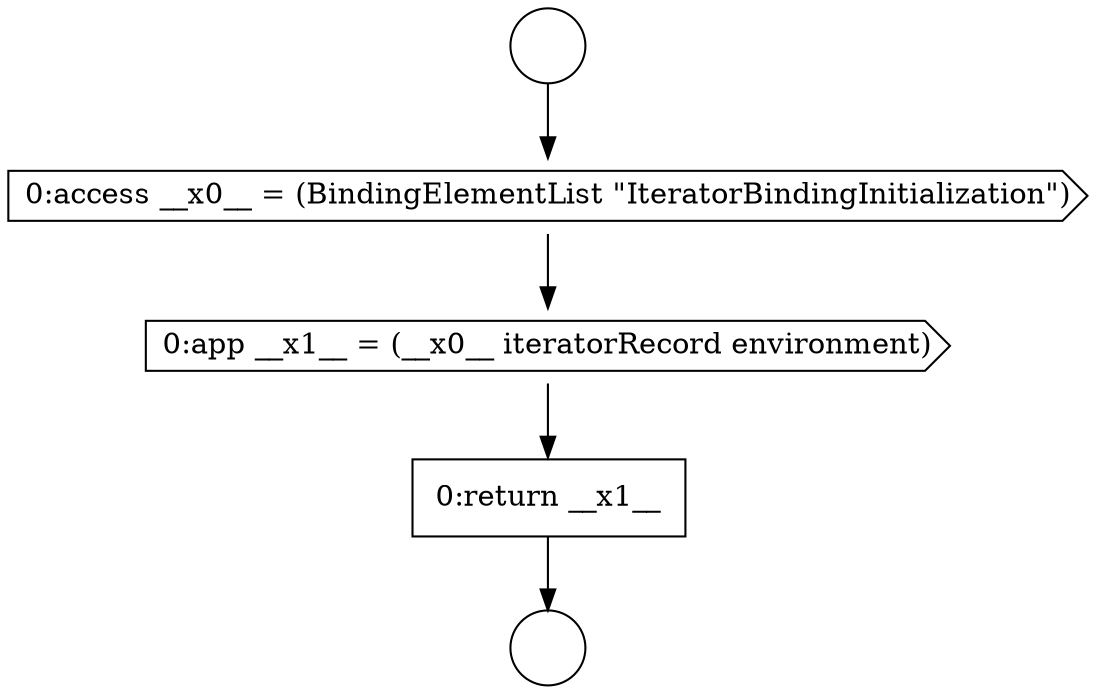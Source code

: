 digraph {
  node5961 [shape=cds, label=<<font color="black">0:app __x1__ = (__x0__ iteratorRecord environment)</font>> color="black" fillcolor="white" style=filled]
  node5960 [shape=cds, label=<<font color="black">0:access __x0__ = (BindingElementList &quot;IteratorBindingInitialization&quot;)</font>> color="black" fillcolor="white" style=filled]
  node5962 [shape=none, margin=0, label=<<font color="black">
    <table border="0" cellborder="1" cellspacing="0" cellpadding="10">
      <tr><td align="left">0:return __x1__</td></tr>
    </table>
  </font>> color="black" fillcolor="white" style=filled]
  node5959 [shape=circle label=" " color="black" fillcolor="white" style=filled]
  node5958 [shape=circle label=" " color="black" fillcolor="white" style=filled]
  node5958 -> node5960 [ color="black"]
  node5960 -> node5961 [ color="black"]
  node5961 -> node5962 [ color="black"]
  node5962 -> node5959 [ color="black"]
}
